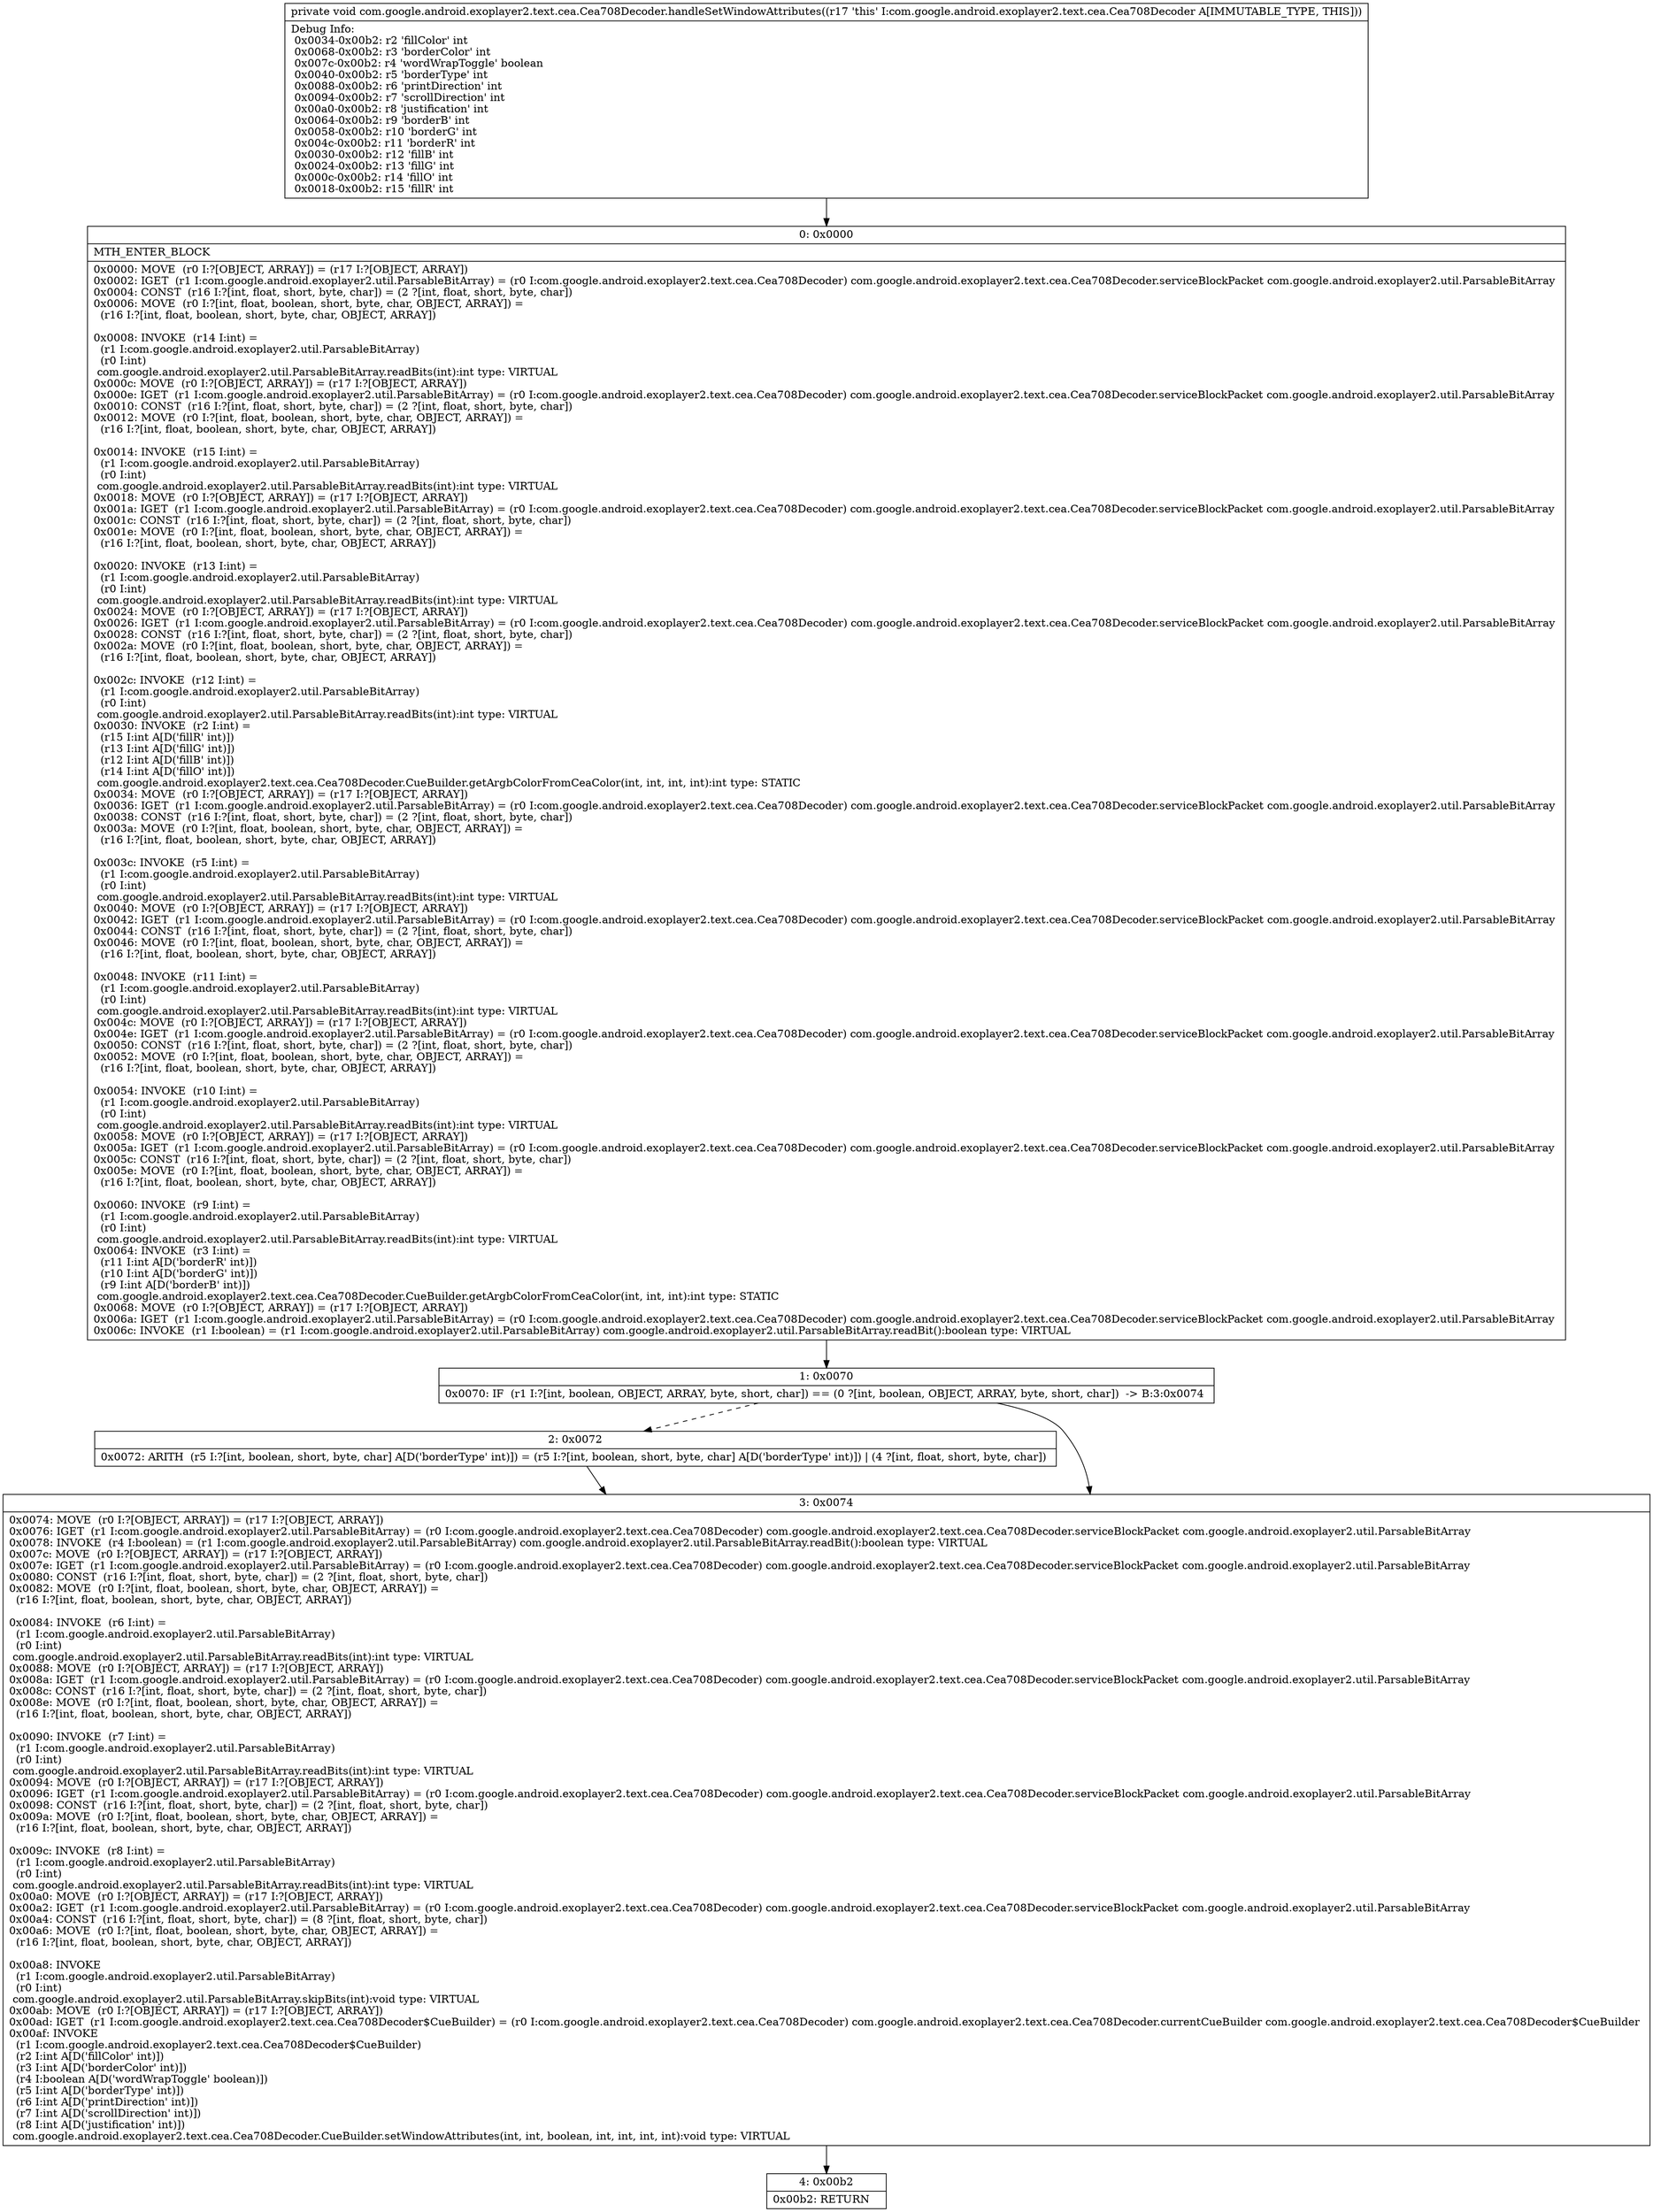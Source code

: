 digraph "CFG forcom.google.android.exoplayer2.text.cea.Cea708Decoder.handleSetWindowAttributes()V" {
Node_0 [shape=record,label="{0\:\ 0x0000|MTH_ENTER_BLOCK\l|0x0000: MOVE  (r0 I:?[OBJECT, ARRAY]) = (r17 I:?[OBJECT, ARRAY]) \l0x0002: IGET  (r1 I:com.google.android.exoplayer2.util.ParsableBitArray) = (r0 I:com.google.android.exoplayer2.text.cea.Cea708Decoder) com.google.android.exoplayer2.text.cea.Cea708Decoder.serviceBlockPacket com.google.android.exoplayer2.util.ParsableBitArray \l0x0004: CONST  (r16 I:?[int, float, short, byte, char]) = (2 ?[int, float, short, byte, char]) \l0x0006: MOVE  (r0 I:?[int, float, boolean, short, byte, char, OBJECT, ARRAY]) = \l  (r16 I:?[int, float, boolean, short, byte, char, OBJECT, ARRAY])\l \l0x0008: INVOKE  (r14 I:int) = \l  (r1 I:com.google.android.exoplayer2.util.ParsableBitArray)\l  (r0 I:int)\l com.google.android.exoplayer2.util.ParsableBitArray.readBits(int):int type: VIRTUAL \l0x000c: MOVE  (r0 I:?[OBJECT, ARRAY]) = (r17 I:?[OBJECT, ARRAY]) \l0x000e: IGET  (r1 I:com.google.android.exoplayer2.util.ParsableBitArray) = (r0 I:com.google.android.exoplayer2.text.cea.Cea708Decoder) com.google.android.exoplayer2.text.cea.Cea708Decoder.serviceBlockPacket com.google.android.exoplayer2.util.ParsableBitArray \l0x0010: CONST  (r16 I:?[int, float, short, byte, char]) = (2 ?[int, float, short, byte, char]) \l0x0012: MOVE  (r0 I:?[int, float, boolean, short, byte, char, OBJECT, ARRAY]) = \l  (r16 I:?[int, float, boolean, short, byte, char, OBJECT, ARRAY])\l \l0x0014: INVOKE  (r15 I:int) = \l  (r1 I:com.google.android.exoplayer2.util.ParsableBitArray)\l  (r0 I:int)\l com.google.android.exoplayer2.util.ParsableBitArray.readBits(int):int type: VIRTUAL \l0x0018: MOVE  (r0 I:?[OBJECT, ARRAY]) = (r17 I:?[OBJECT, ARRAY]) \l0x001a: IGET  (r1 I:com.google.android.exoplayer2.util.ParsableBitArray) = (r0 I:com.google.android.exoplayer2.text.cea.Cea708Decoder) com.google.android.exoplayer2.text.cea.Cea708Decoder.serviceBlockPacket com.google.android.exoplayer2.util.ParsableBitArray \l0x001c: CONST  (r16 I:?[int, float, short, byte, char]) = (2 ?[int, float, short, byte, char]) \l0x001e: MOVE  (r0 I:?[int, float, boolean, short, byte, char, OBJECT, ARRAY]) = \l  (r16 I:?[int, float, boolean, short, byte, char, OBJECT, ARRAY])\l \l0x0020: INVOKE  (r13 I:int) = \l  (r1 I:com.google.android.exoplayer2.util.ParsableBitArray)\l  (r0 I:int)\l com.google.android.exoplayer2.util.ParsableBitArray.readBits(int):int type: VIRTUAL \l0x0024: MOVE  (r0 I:?[OBJECT, ARRAY]) = (r17 I:?[OBJECT, ARRAY]) \l0x0026: IGET  (r1 I:com.google.android.exoplayer2.util.ParsableBitArray) = (r0 I:com.google.android.exoplayer2.text.cea.Cea708Decoder) com.google.android.exoplayer2.text.cea.Cea708Decoder.serviceBlockPacket com.google.android.exoplayer2.util.ParsableBitArray \l0x0028: CONST  (r16 I:?[int, float, short, byte, char]) = (2 ?[int, float, short, byte, char]) \l0x002a: MOVE  (r0 I:?[int, float, boolean, short, byte, char, OBJECT, ARRAY]) = \l  (r16 I:?[int, float, boolean, short, byte, char, OBJECT, ARRAY])\l \l0x002c: INVOKE  (r12 I:int) = \l  (r1 I:com.google.android.exoplayer2.util.ParsableBitArray)\l  (r0 I:int)\l com.google.android.exoplayer2.util.ParsableBitArray.readBits(int):int type: VIRTUAL \l0x0030: INVOKE  (r2 I:int) = \l  (r15 I:int A[D('fillR' int)])\l  (r13 I:int A[D('fillG' int)])\l  (r12 I:int A[D('fillB' int)])\l  (r14 I:int A[D('fillO' int)])\l com.google.android.exoplayer2.text.cea.Cea708Decoder.CueBuilder.getArgbColorFromCeaColor(int, int, int, int):int type: STATIC \l0x0034: MOVE  (r0 I:?[OBJECT, ARRAY]) = (r17 I:?[OBJECT, ARRAY]) \l0x0036: IGET  (r1 I:com.google.android.exoplayer2.util.ParsableBitArray) = (r0 I:com.google.android.exoplayer2.text.cea.Cea708Decoder) com.google.android.exoplayer2.text.cea.Cea708Decoder.serviceBlockPacket com.google.android.exoplayer2.util.ParsableBitArray \l0x0038: CONST  (r16 I:?[int, float, short, byte, char]) = (2 ?[int, float, short, byte, char]) \l0x003a: MOVE  (r0 I:?[int, float, boolean, short, byte, char, OBJECT, ARRAY]) = \l  (r16 I:?[int, float, boolean, short, byte, char, OBJECT, ARRAY])\l \l0x003c: INVOKE  (r5 I:int) = \l  (r1 I:com.google.android.exoplayer2.util.ParsableBitArray)\l  (r0 I:int)\l com.google.android.exoplayer2.util.ParsableBitArray.readBits(int):int type: VIRTUAL \l0x0040: MOVE  (r0 I:?[OBJECT, ARRAY]) = (r17 I:?[OBJECT, ARRAY]) \l0x0042: IGET  (r1 I:com.google.android.exoplayer2.util.ParsableBitArray) = (r0 I:com.google.android.exoplayer2.text.cea.Cea708Decoder) com.google.android.exoplayer2.text.cea.Cea708Decoder.serviceBlockPacket com.google.android.exoplayer2.util.ParsableBitArray \l0x0044: CONST  (r16 I:?[int, float, short, byte, char]) = (2 ?[int, float, short, byte, char]) \l0x0046: MOVE  (r0 I:?[int, float, boolean, short, byte, char, OBJECT, ARRAY]) = \l  (r16 I:?[int, float, boolean, short, byte, char, OBJECT, ARRAY])\l \l0x0048: INVOKE  (r11 I:int) = \l  (r1 I:com.google.android.exoplayer2.util.ParsableBitArray)\l  (r0 I:int)\l com.google.android.exoplayer2.util.ParsableBitArray.readBits(int):int type: VIRTUAL \l0x004c: MOVE  (r0 I:?[OBJECT, ARRAY]) = (r17 I:?[OBJECT, ARRAY]) \l0x004e: IGET  (r1 I:com.google.android.exoplayer2.util.ParsableBitArray) = (r0 I:com.google.android.exoplayer2.text.cea.Cea708Decoder) com.google.android.exoplayer2.text.cea.Cea708Decoder.serviceBlockPacket com.google.android.exoplayer2.util.ParsableBitArray \l0x0050: CONST  (r16 I:?[int, float, short, byte, char]) = (2 ?[int, float, short, byte, char]) \l0x0052: MOVE  (r0 I:?[int, float, boolean, short, byte, char, OBJECT, ARRAY]) = \l  (r16 I:?[int, float, boolean, short, byte, char, OBJECT, ARRAY])\l \l0x0054: INVOKE  (r10 I:int) = \l  (r1 I:com.google.android.exoplayer2.util.ParsableBitArray)\l  (r0 I:int)\l com.google.android.exoplayer2.util.ParsableBitArray.readBits(int):int type: VIRTUAL \l0x0058: MOVE  (r0 I:?[OBJECT, ARRAY]) = (r17 I:?[OBJECT, ARRAY]) \l0x005a: IGET  (r1 I:com.google.android.exoplayer2.util.ParsableBitArray) = (r0 I:com.google.android.exoplayer2.text.cea.Cea708Decoder) com.google.android.exoplayer2.text.cea.Cea708Decoder.serviceBlockPacket com.google.android.exoplayer2.util.ParsableBitArray \l0x005c: CONST  (r16 I:?[int, float, short, byte, char]) = (2 ?[int, float, short, byte, char]) \l0x005e: MOVE  (r0 I:?[int, float, boolean, short, byte, char, OBJECT, ARRAY]) = \l  (r16 I:?[int, float, boolean, short, byte, char, OBJECT, ARRAY])\l \l0x0060: INVOKE  (r9 I:int) = \l  (r1 I:com.google.android.exoplayer2.util.ParsableBitArray)\l  (r0 I:int)\l com.google.android.exoplayer2.util.ParsableBitArray.readBits(int):int type: VIRTUAL \l0x0064: INVOKE  (r3 I:int) = \l  (r11 I:int A[D('borderR' int)])\l  (r10 I:int A[D('borderG' int)])\l  (r9 I:int A[D('borderB' int)])\l com.google.android.exoplayer2.text.cea.Cea708Decoder.CueBuilder.getArgbColorFromCeaColor(int, int, int):int type: STATIC \l0x0068: MOVE  (r0 I:?[OBJECT, ARRAY]) = (r17 I:?[OBJECT, ARRAY]) \l0x006a: IGET  (r1 I:com.google.android.exoplayer2.util.ParsableBitArray) = (r0 I:com.google.android.exoplayer2.text.cea.Cea708Decoder) com.google.android.exoplayer2.text.cea.Cea708Decoder.serviceBlockPacket com.google.android.exoplayer2.util.ParsableBitArray \l0x006c: INVOKE  (r1 I:boolean) = (r1 I:com.google.android.exoplayer2.util.ParsableBitArray) com.google.android.exoplayer2.util.ParsableBitArray.readBit():boolean type: VIRTUAL \l}"];
Node_1 [shape=record,label="{1\:\ 0x0070|0x0070: IF  (r1 I:?[int, boolean, OBJECT, ARRAY, byte, short, char]) == (0 ?[int, boolean, OBJECT, ARRAY, byte, short, char])  \-\> B:3:0x0074 \l}"];
Node_2 [shape=record,label="{2\:\ 0x0072|0x0072: ARITH  (r5 I:?[int, boolean, short, byte, char] A[D('borderType' int)]) = (r5 I:?[int, boolean, short, byte, char] A[D('borderType' int)]) \| (4 ?[int, float, short, byte, char]) \l}"];
Node_3 [shape=record,label="{3\:\ 0x0074|0x0074: MOVE  (r0 I:?[OBJECT, ARRAY]) = (r17 I:?[OBJECT, ARRAY]) \l0x0076: IGET  (r1 I:com.google.android.exoplayer2.util.ParsableBitArray) = (r0 I:com.google.android.exoplayer2.text.cea.Cea708Decoder) com.google.android.exoplayer2.text.cea.Cea708Decoder.serviceBlockPacket com.google.android.exoplayer2.util.ParsableBitArray \l0x0078: INVOKE  (r4 I:boolean) = (r1 I:com.google.android.exoplayer2.util.ParsableBitArray) com.google.android.exoplayer2.util.ParsableBitArray.readBit():boolean type: VIRTUAL \l0x007c: MOVE  (r0 I:?[OBJECT, ARRAY]) = (r17 I:?[OBJECT, ARRAY]) \l0x007e: IGET  (r1 I:com.google.android.exoplayer2.util.ParsableBitArray) = (r0 I:com.google.android.exoplayer2.text.cea.Cea708Decoder) com.google.android.exoplayer2.text.cea.Cea708Decoder.serviceBlockPacket com.google.android.exoplayer2.util.ParsableBitArray \l0x0080: CONST  (r16 I:?[int, float, short, byte, char]) = (2 ?[int, float, short, byte, char]) \l0x0082: MOVE  (r0 I:?[int, float, boolean, short, byte, char, OBJECT, ARRAY]) = \l  (r16 I:?[int, float, boolean, short, byte, char, OBJECT, ARRAY])\l \l0x0084: INVOKE  (r6 I:int) = \l  (r1 I:com.google.android.exoplayer2.util.ParsableBitArray)\l  (r0 I:int)\l com.google.android.exoplayer2.util.ParsableBitArray.readBits(int):int type: VIRTUAL \l0x0088: MOVE  (r0 I:?[OBJECT, ARRAY]) = (r17 I:?[OBJECT, ARRAY]) \l0x008a: IGET  (r1 I:com.google.android.exoplayer2.util.ParsableBitArray) = (r0 I:com.google.android.exoplayer2.text.cea.Cea708Decoder) com.google.android.exoplayer2.text.cea.Cea708Decoder.serviceBlockPacket com.google.android.exoplayer2.util.ParsableBitArray \l0x008c: CONST  (r16 I:?[int, float, short, byte, char]) = (2 ?[int, float, short, byte, char]) \l0x008e: MOVE  (r0 I:?[int, float, boolean, short, byte, char, OBJECT, ARRAY]) = \l  (r16 I:?[int, float, boolean, short, byte, char, OBJECT, ARRAY])\l \l0x0090: INVOKE  (r7 I:int) = \l  (r1 I:com.google.android.exoplayer2.util.ParsableBitArray)\l  (r0 I:int)\l com.google.android.exoplayer2.util.ParsableBitArray.readBits(int):int type: VIRTUAL \l0x0094: MOVE  (r0 I:?[OBJECT, ARRAY]) = (r17 I:?[OBJECT, ARRAY]) \l0x0096: IGET  (r1 I:com.google.android.exoplayer2.util.ParsableBitArray) = (r0 I:com.google.android.exoplayer2.text.cea.Cea708Decoder) com.google.android.exoplayer2.text.cea.Cea708Decoder.serviceBlockPacket com.google.android.exoplayer2.util.ParsableBitArray \l0x0098: CONST  (r16 I:?[int, float, short, byte, char]) = (2 ?[int, float, short, byte, char]) \l0x009a: MOVE  (r0 I:?[int, float, boolean, short, byte, char, OBJECT, ARRAY]) = \l  (r16 I:?[int, float, boolean, short, byte, char, OBJECT, ARRAY])\l \l0x009c: INVOKE  (r8 I:int) = \l  (r1 I:com.google.android.exoplayer2.util.ParsableBitArray)\l  (r0 I:int)\l com.google.android.exoplayer2.util.ParsableBitArray.readBits(int):int type: VIRTUAL \l0x00a0: MOVE  (r0 I:?[OBJECT, ARRAY]) = (r17 I:?[OBJECT, ARRAY]) \l0x00a2: IGET  (r1 I:com.google.android.exoplayer2.util.ParsableBitArray) = (r0 I:com.google.android.exoplayer2.text.cea.Cea708Decoder) com.google.android.exoplayer2.text.cea.Cea708Decoder.serviceBlockPacket com.google.android.exoplayer2.util.ParsableBitArray \l0x00a4: CONST  (r16 I:?[int, float, short, byte, char]) = (8 ?[int, float, short, byte, char]) \l0x00a6: MOVE  (r0 I:?[int, float, boolean, short, byte, char, OBJECT, ARRAY]) = \l  (r16 I:?[int, float, boolean, short, byte, char, OBJECT, ARRAY])\l \l0x00a8: INVOKE  \l  (r1 I:com.google.android.exoplayer2.util.ParsableBitArray)\l  (r0 I:int)\l com.google.android.exoplayer2.util.ParsableBitArray.skipBits(int):void type: VIRTUAL \l0x00ab: MOVE  (r0 I:?[OBJECT, ARRAY]) = (r17 I:?[OBJECT, ARRAY]) \l0x00ad: IGET  (r1 I:com.google.android.exoplayer2.text.cea.Cea708Decoder$CueBuilder) = (r0 I:com.google.android.exoplayer2.text.cea.Cea708Decoder) com.google.android.exoplayer2.text.cea.Cea708Decoder.currentCueBuilder com.google.android.exoplayer2.text.cea.Cea708Decoder$CueBuilder \l0x00af: INVOKE  \l  (r1 I:com.google.android.exoplayer2.text.cea.Cea708Decoder$CueBuilder)\l  (r2 I:int A[D('fillColor' int)])\l  (r3 I:int A[D('borderColor' int)])\l  (r4 I:boolean A[D('wordWrapToggle' boolean)])\l  (r5 I:int A[D('borderType' int)])\l  (r6 I:int A[D('printDirection' int)])\l  (r7 I:int A[D('scrollDirection' int)])\l  (r8 I:int A[D('justification' int)])\l com.google.android.exoplayer2.text.cea.Cea708Decoder.CueBuilder.setWindowAttributes(int, int, boolean, int, int, int, int):void type: VIRTUAL \l}"];
Node_4 [shape=record,label="{4\:\ 0x00b2|0x00b2: RETURN   \l}"];
MethodNode[shape=record,label="{private void com.google.android.exoplayer2.text.cea.Cea708Decoder.handleSetWindowAttributes((r17 'this' I:com.google.android.exoplayer2.text.cea.Cea708Decoder A[IMMUTABLE_TYPE, THIS]))  | Debug Info:\l  0x0034\-0x00b2: r2 'fillColor' int\l  0x0068\-0x00b2: r3 'borderColor' int\l  0x007c\-0x00b2: r4 'wordWrapToggle' boolean\l  0x0040\-0x00b2: r5 'borderType' int\l  0x0088\-0x00b2: r6 'printDirection' int\l  0x0094\-0x00b2: r7 'scrollDirection' int\l  0x00a0\-0x00b2: r8 'justification' int\l  0x0064\-0x00b2: r9 'borderB' int\l  0x0058\-0x00b2: r10 'borderG' int\l  0x004c\-0x00b2: r11 'borderR' int\l  0x0030\-0x00b2: r12 'fillB' int\l  0x0024\-0x00b2: r13 'fillG' int\l  0x000c\-0x00b2: r14 'fillO' int\l  0x0018\-0x00b2: r15 'fillR' int\l}"];
MethodNode -> Node_0;
Node_0 -> Node_1;
Node_1 -> Node_2[style=dashed];
Node_1 -> Node_3;
Node_2 -> Node_3;
Node_3 -> Node_4;
}


